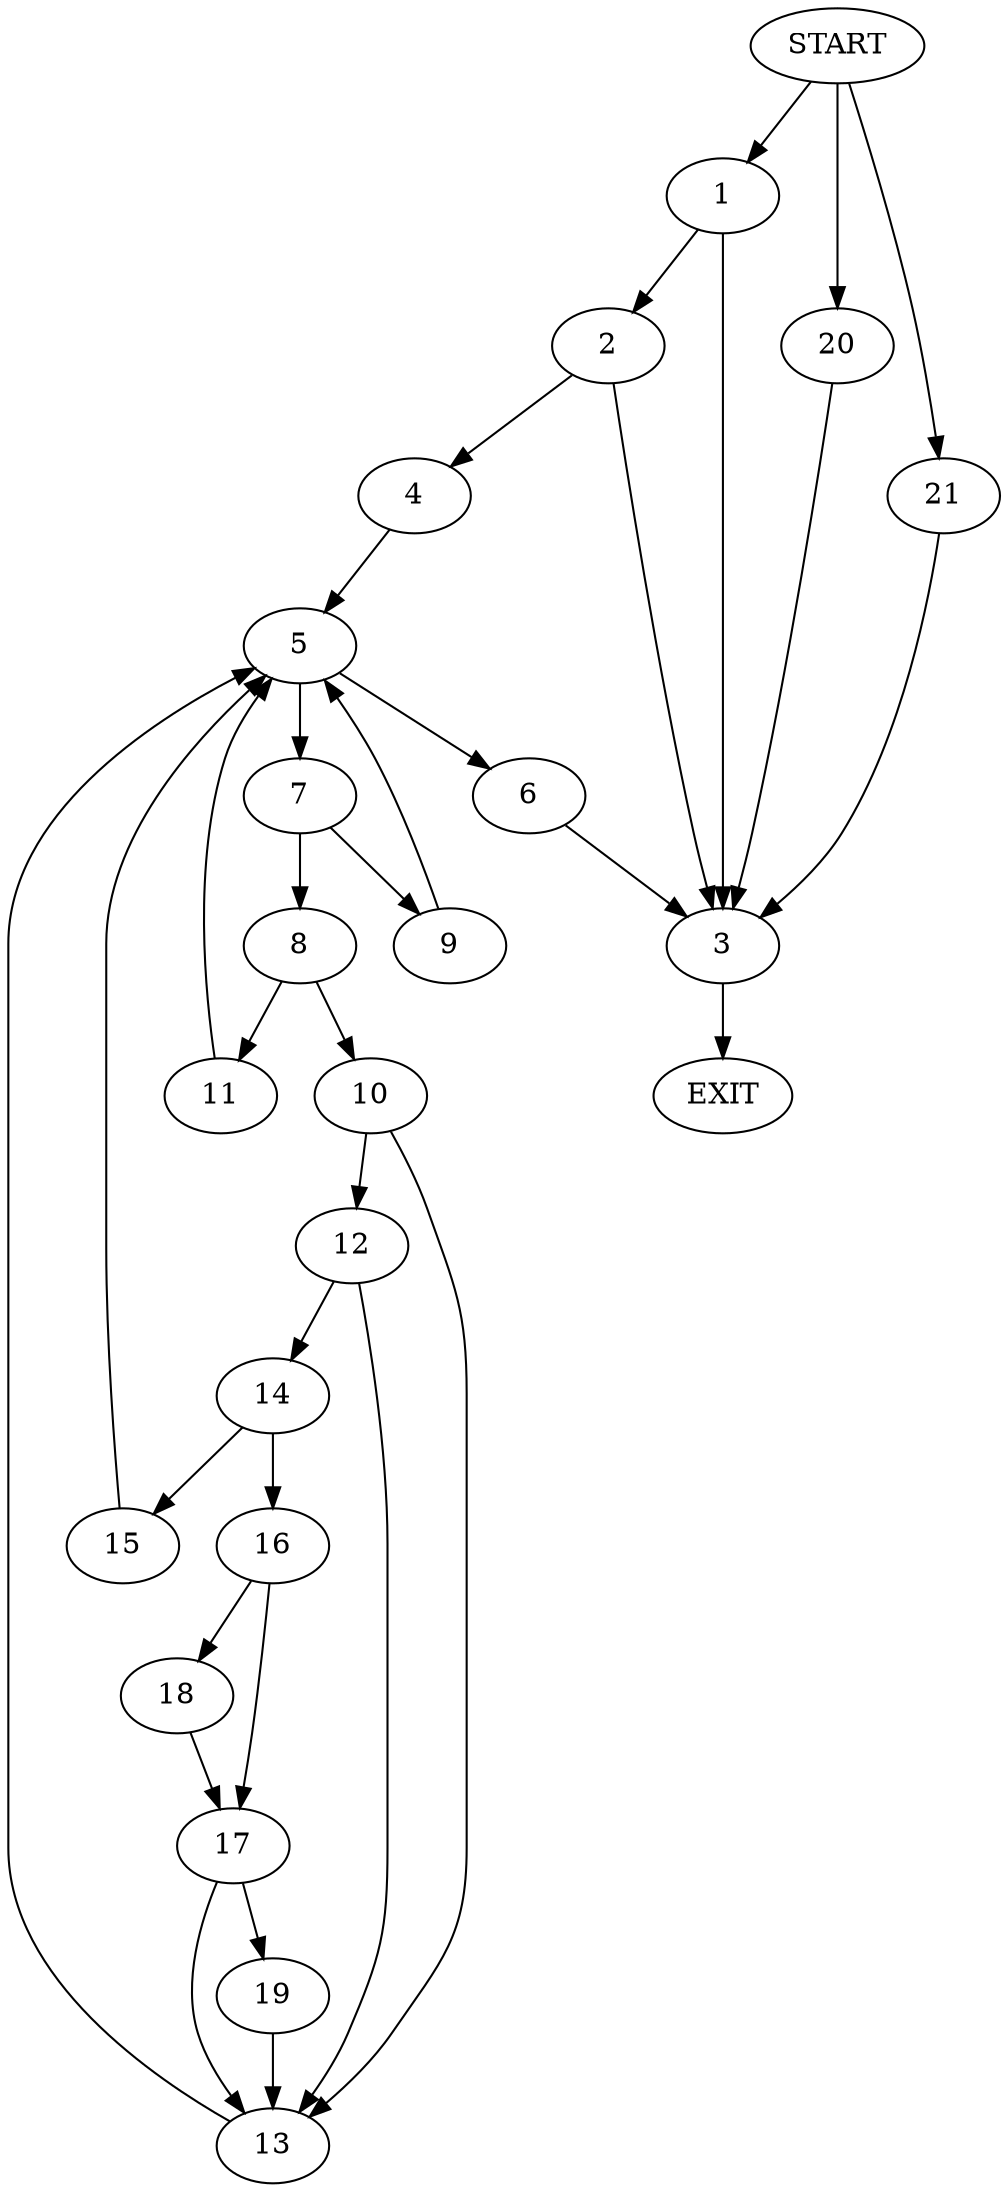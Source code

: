 digraph {
0 [label="START"]
22 [label="EXIT"]
0 -> 1
1 -> 2
1 -> 3
2 -> 4
2 -> 3
3 -> 22
4 -> 5
5 -> 6
5 -> 7
6 -> 3
7 -> 8
7 -> 9
8 -> 10
8 -> 11
9 -> 5
10 -> 12
10 -> 13
11 -> 5
12 -> 13
12 -> 14
13 -> 5
14 -> 15
14 -> 16
16 -> 17
16 -> 18
15 -> 5
17 -> 19
17 -> 13
18 -> 17
19 -> 13
0 -> 20
20 -> 3
0 -> 21
21 -> 3
}
